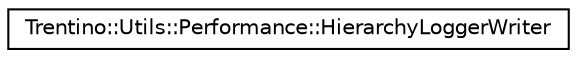 digraph G
{
  edge [fontname="Helvetica",fontsize="10",labelfontname="Helvetica",labelfontsize="10"];
  node [fontname="Helvetica",fontsize="10",shape=record];
  rankdir="LR";
  Node1 [label="Trentino::Utils::Performance::HierarchyLoggerWriter",height=0.2,width=0.4,color="black", fillcolor="white", style="filled",URL="$class_trentino_1_1_utils_1_1_performance_1_1_hierarchy_logger_writer.html"];
}
